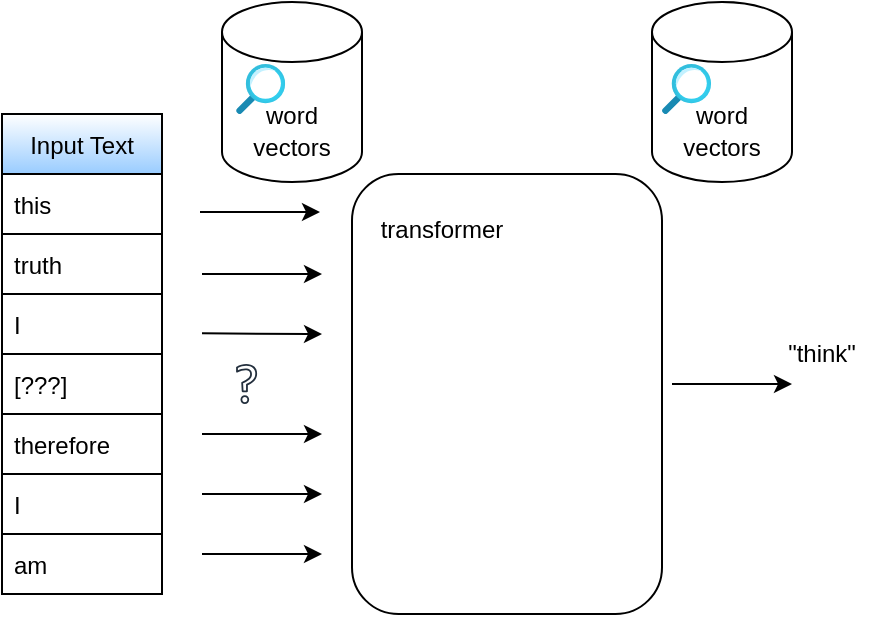 <mxfile version="17.4.4" type="device"><diagram id="tBXT0TnDN2-sdLKGNUam" name="Page-1"><mxGraphModel dx="648" dy="860" grid="1" gridSize="10" guides="1" tooltips="1" connect="1" arrows="1" fold="1" page="1" pageScale="1" pageWidth="850" pageHeight="1100" math="0" shadow="0"><root><mxCell id="0"/><mxCell id="1" parent="0"/><mxCell id="GEpMGnH0aLE-mK1SaBBJ-3" value="Input Text" style="swimlane;fontStyle=0;childLayout=stackLayout;horizontal=1;startSize=30;horizontalStack=0;resizeParent=1;resizeParentMax=0;resizeLast=0;collapsible=1;marginBottom=0;gradientColor=#99CCFF;" vertex="1" parent="1"><mxGeometry x="70" y="190" width="80" height="240" as="geometry"/></mxCell><mxCell id="GEpMGnH0aLE-mK1SaBBJ-14" value="this" style="text;strokeColor=default;fillColor=none;align=left;verticalAlign=middle;spacingLeft=4;spacingRight=4;overflow=hidden;points=[[0,0.5],[1,0.5]];portConstraint=eastwest;rotatable=0;" vertex="1" parent="GEpMGnH0aLE-mK1SaBBJ-3"><mxGeometry y="30" width="80" height="30" as="geometry"/></mxCell><mxCell id="GEpMGnH0aLE-mK1SaBBJ-15" value="truth" style="text;strokeColor=default;fillColor=none;align=left;verticalAlign=middle;spacingLeft=4;spacingRight=4;overflow=hidden;points=[[0,0.5],[1,0.5]];portConstraint=eastwest;rotatable=0;" vertex="1" parent="GEpMGnH0aLE-mK1SaBBJ-3"><mxGeometry y="60" width="80" height="30" as="geometry"/></mxCell><mxCell id="GEpMGnH0aLE-mK1SaBBJ-4" value="I" style="text;strokeColor=default;fillColor=none;align=left;verticalAlign=middle;spacingLeft=4;spacingRight=4;overflow=hidden;points=[[0,0.5],[1,0.5]];portConstraint=eastwest;rotatable=0;" vertex="1" parent="GEpMGnH0aLE-mK1SaBBJ-3"><mxGeometry y="90" width="80" height="30" as="geometry"/></mxCell><mxCell id="GEpMGnH0aLE-mK1SaBBJ-5" value="[???]" style="text;strokeColor=default;fillColor=none;align=left;verticalAlign=middle;spacingLeft=4;spacingRight=4;overflow=hidden;points=[[0,0.5],[1,0.5]];portConstraint=eastwest;rotatable=0;" vertex="1" parent="GEpMGnH0aLE-mK1SaBBJ-3"><mxGeometry y="120" width="80" height="30" as="geometry"/></mxCell><mxCell id="GEpMGnH0aLE-mK1SaBBJ-6" value="therefore" style="text;strokeColor=default;fillColor=none;align=left;verticalAlign=middle;spacingLeft=4;spacingRight=4;overflow=hidden;points=[[0,0.5],[1,0.5]];portConstraint=eastwest;rotatable=0;" vertex="1" parent="GEpMGnH0aLE-mK1SaBBJ-3"><mxGeometry y="150" width="80" height="30" as="geometry"/></mxCell><mxCell id="GEpMGnH0aLE-mK1SaBBJ-8" value="I" style="text;strokeColor=default;fillColor=none;align=left;verticalAlign=middle;spacingLeft=4;spacingRight=4;overflow=hidden;points=[[0,0.5],[1,0.5]];portConstraint=eastwest;rotatable=0;" vertex="1" parent="GEpMGnH0aLE-mK1SaBBJ-3"><mxGeometry y="180" width="80" height="30" as="geometry"/></mxCell><mxCell id="GEpMGnH0aLE-mK1SaBBJ-7" value="am" style="text;strokeColor=default;fillColor=none;align=left;verticalAlign=middle;spacingLeft=4;spacingRight=4;overflow=hidden;points=[[0,0.5],[1,0.5]];portConstraint=eastwest;rotatable=0;" vertex="1" parent="GEpMGnH0aLE-mK1SaBBJ-3"><mxGeometry y="210" width="80" height="30" as="geometry"/></mxCell><mxCell id="GEpMGnH0aLE-mK1SaBBJ-17" value="" style="shape=cylinder3;whiteSpace=wrap;html=1;boundedLbl=1;backgroundOutline=1;size=15;strokeColor=default;gradientColor=none;" vertex="1" parent="1"><mxGeometry x="395" y="134" width="70" height="90" as="geometry"/></mxCell><mxCell id="GEpMGnH0aLE-mK1SaBBJ-1" value="&lt;p style=&quot;line-height: 1.3&quot;&gt;word vectors&lt;/p&gt;" style="text;html=1;strokeColor=none;fillColor=none;align=center;verticalAlign=middle;whiteSpace=wrap;rounded=0;" vertex="1" parent="1"><mxGeometry x="400" y="184" width="60" height="30" as="geometry"/></mxCell><mxCell id="GEpMGnH0aLE-mK1SaBBJ-21" value="" style="endArrow=classic;html=1;rounded=0;entryX=0.25;entryY=1;entryDx=0;entryDy=0;" edge="1" parent="1" target="GEpMGnH0aLE-mK1SaBBJ-22"><mxGeometry width="50" height="50" relative="1" as="geometry"><mxPoint x="405" y="325" as="sourcePoint"/><mxPoint x="485" y="324.83" as="targetPoint"/></mxGeometry></mxCell><mxCell id="GEpMGnH0aLE-mK1SaBBJ-22" value="&quot;think&quot;" style="text;html=1;strokeColor=none;fillColor=none;align=center;verticalAlign=middle;whiteSpace=wrap;rounded=0;" vertex="1" parent="1"><mxGeometry x="450" y="295" width="60" height="30" as="geometry"/></mxCell><mxCell id="GEpMGnH0aLE-mK1SaBBJ-23" value="" style="aspect=fixed;html=1;points=[];align=center;image;fontSize=12;image=img/lib/azure2/general/Search.svg;strokeColor=default;gradientColor=none;" vertex="1" parent="1"><mxGeometry x="400" y="165" width="24.62" height="25" as="geometry"/></mxCell><mxCell id="GEpMGnH0aLE-mK1SaBBJ-25" value="" style="shape=cylinder3;whiteSpace=wrap;html=1;boundedLbl=1;backgroundOutline=1;size=15;strokeColor=default;gradientColor=none;" vertex="1" parent="1"><mxGeometry x="180" y="134" width="70" height="90" as="geometry"/></mxCell><mxCell id="GEpMGnH0aLE-mK1SaBBJ-26" value="&lt;p style=&quot;line-height: 1.3&quot;&gt;word vectors&lt;/p&gt;" style="text;html=1;strokeColor=none;fillColor=none;align=center;verticalAlign=middle;whiteSpace=wrap;rounded=0;" vertex="1" parent="1"><mxGeometry x="185" y="184" width="60" height="30" as="geometry"/></mxCell><mxCell id="GEpMGnH0aLE-mK1SaBBJ-27" value="" style="endArrow=classic;html=1;rounded=0;" edge="1" parent="1"><mxGeometry width="50" height="50" relative="1" as="geometry"><mxPoint x="170" y="270" as="sourcePoint"/><mxPoint x="230" y="270" as="targetPoint"/></mxGeometry></mxCell><mxCell id="GEpMGnH0aLE-mK1SaBBJ-28" value="" style="endArrow=classic;html=1;rounded=0;" edge="1" parent="1"><mxGeometry width="50" height="50" relative="1" as="geometry"><mxPoint x="170" y="299.67" as="sourcePoint"/><mxPoint x="230" y="300" as="targetPoint"/></mxGeometry></mxCell><mxCell id="GEpMGnH0aLE-mK1SaBBJ-29" value="" style="endArrow=classic;html=1;rounded=0;" edge="1" parent="1"><mxGeometry width="50" height="50" relative="1" as="geometry"><mxPoint x="170" y="350.0" as="sourcePoint"/><mxPoint x="230" y="350" as="targetPoint"/></mxGeometry></mxCell><mxCell id="GEpMGnH0aLE-mK1SaBBJ-30" value="" style="endArrow=classic;html=1;rounded=0;" edge="1" parent="1"><mxGeometry width="50" height="50" relative="1" as="geometry"><mxPoint x="170" y="380" as="sourcePoint"/><mxPoint x="230" y="380" as="targetPoint"/></mxGeometry></mxCell><mxCell id="GEpMGnH0aLE-mK1SaBBJ-31" value="" style="aspect=fixed;html=1;points=[];align=center;image;fontSize=12;image=img/lib/azure2/general/Search.svg;strokeColor=default;gradientColor=none;" vertex="1" parent="1"><mxGeometry x="187.05" y="165" width="24.62" height="25" as="geometry"/></mxCell><mxCell id="GEpMGnH0aLE-mK1SaBBJ-32" value="" style="sketch=0;outlineConnect=0;fontColor=#232F3E;gradientColor=none;fillColor=#232F3D;strokeColor=none;dashed=0;verticalLabelPosition=bottom;verticalAlign=top;align=center;html=1;fontSize=12;fontStyle=0;aspect=fixed;pointerEvents=1;shape=mxgraph.aws4.question;" vertex="1" parent="1"><mxGeometry x="187.05" y="315" width="10.51" height="20" as="geometry"/></mxCell><mxCell id="GEpMGnH0aLE-mK1SaBBJ-33" value="" style="rounded=1;whiteSpace=wrap;html=1;strokeColor=default;gradientColor=none;" vertex="1" parent="1"><mxGeometry x="245" y="220" width="155" height="220" as="geometry"/></mxCell><mxCell id="GEpMGnH0aLE-mK1SaBBJ-16" value="transformer" style="text;html=1;strokeColor=none;fillColor=none;align=center;verticalAlign=middle;whiteSpace=wrap;rounded=0;" vertex="1" parent="1"><mxGeometry x="260" y="233" width="60" height="30" as="geometry"/></mxCell><mxCell id="GEpMGnH0aLE-mK1SaBBJ-34" value="" style="endArrow=classic;html=1;rounded=0;" edge="1" parent="1"><mxGeometry width="50" height="50" relative="1" as="geometry"><mxPoint x="170" y="410" as="sourcePoint"/><mxPoint x="230" y="410" as="targetPoint"/></mxGeometry></mxCell><mxCell id="GEpMGnH0aLE-mK1SaBBJ-35" value="" style="endArrow=classic;html=1;rounded=0;" edge="1" parent="1"><mxGeometry width="50" height="50" relative="1" as="geometry"><mxPoint x="169" y="239" as="sourcePoint"/><mxPoint x="229" y="239" as="targetPoint"/></mxGeometry></mxCell></root></mxGraphModel></diagram></mxfile>